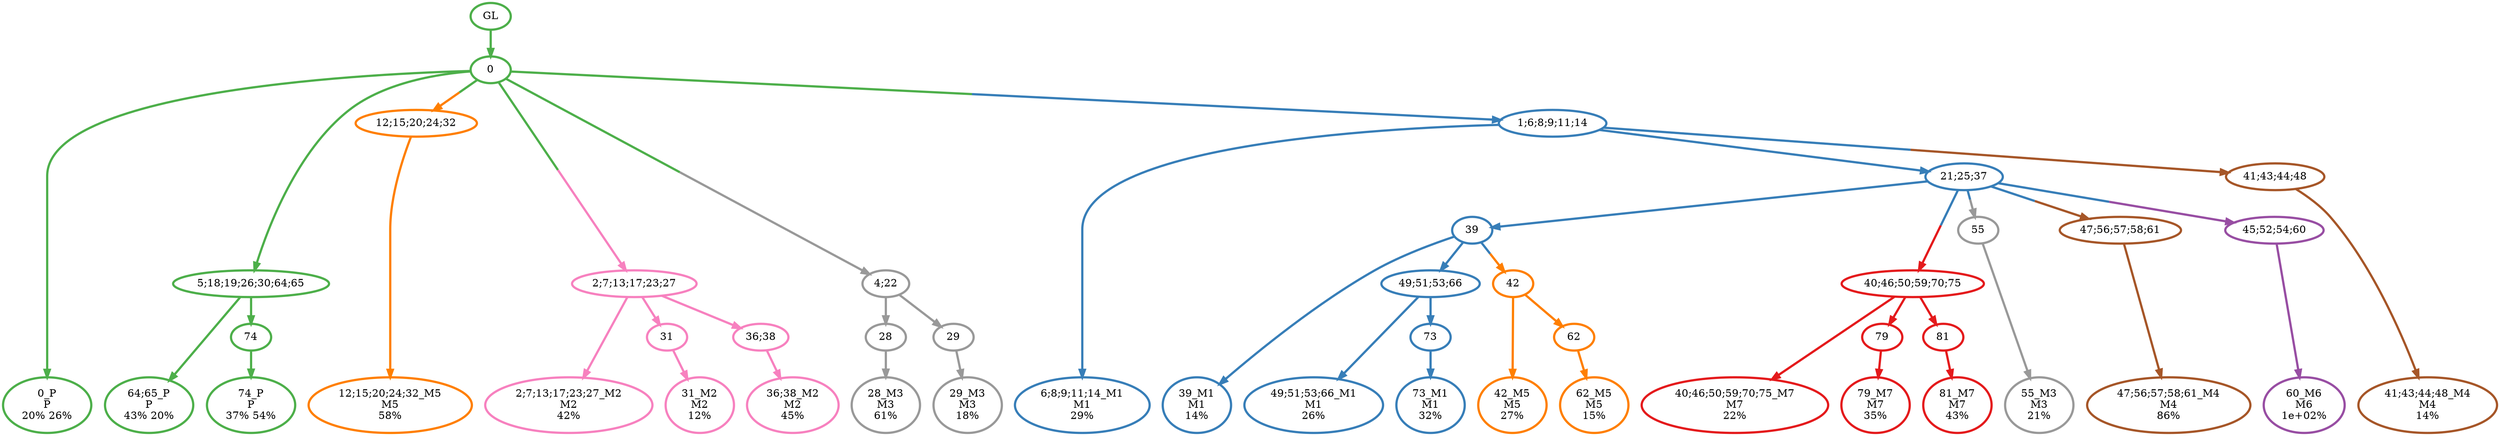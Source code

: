 digraph T {
	{
		rank=same
		44 [penwidth=3,colorscheme=set19,color=3,label="0_P\nP\n20% 26%"]
		42 [penwidth=3,colorscheme=set19,color=3,label="64;65_P\nP\n43% 20%"]
		40 [penwidth=3,colorscheme=set19,color=3,label="74_P\nP\n37% 54%"]
		39 [penwidth=3,colorscheme=set19,color=2,label="6;8;9;11;14_M1\nM1\n29%"]
		36 [penwidth=3,colorscheme=set19,color=2,label="39_M1\nM1\n14%"]
		34 [penwidth=3,colorscheme=set19,color=2,label="49;51;53;66_M1\nM1\n26%"]
		32 [penwidth=3,colorscheme=set19,color=2,label="73_M1\nM1\n32%"]
		31 [penwidth=3,colorscheme=set19,color=8,label="2;7;13;17;23;27_M2\nM2\n42%"]
		29 [penwidth=3,colorscheme=set19,color=8,label="31_M2\nM2\n12%"]
		27 [penwidth=3,colorscheme=set19,color=8,label="36;38_M2\nM2\n45%"]
		26 [penwidth=3,colorscheme=set19,color=9,label="55_M3\nM3\n21%"]
		24 [penwidth=3,colorscheme=set19,color=9,label="28_M3\nM3\n61%"]
		22 [penwidth=3,colorscheme=set19,color=9,label="29_M3\nM3\n18%"]
		21 [penwidth=3,colorscheme=set19,color=7,label="47;56;57;58;61_M4\nM4\n86%"]
		20 [penwidth=3,colorscheme=set19,color=7,label="41;43;44;48_M4\nM4\n14%"]
		19 [penwidth=3,colorscheme=set19,color=5,label="42_M5\nM5\n27%"]
		17 [penwidth=3,colorscheme=set19,color=5,label="62_M5\nM5\n15%"]
		16 [penwidth=3,colorscheme=set19,color=5,label="12;15;20;24;32_M5\nM5\n58%"]
		15 [penwidth=3,colorscheme=set19,color=4,label="60_M6\nM6\n1e+02%"]
		14 [penwidth=3,colorscheme=set19,color=1,label="40;46;50;59;70;75_M7\nM7\n22%"]
		12 [penwidth=3,colorscheme=set19,color=1,label="79_M7\nM7\n35%"]
		10 [penwidth=3,colorscheme=set19,color=1,label="81_M7\nM7\n43%"]
	}
	46 [penwidth=3,colorscheme=set19,color=3,label="GL"]
	45 [penwidth=3,colorscheme=set19,color=3,label="0"]
	43 [penwidth=3,colorscheme=set19,color=3,label="5;18;19;26;30;64;65"]
	41 [penwidth=3,colorscheme=set19,color=3,label="74"]
	38 [penwidth=3,colorscheme=set19,color=2,label="21;25;37"]
	37 [penwidth=3,colorscheme=set19,color=2,label="39"]
	35 [penwidth=3,colorscheme=set19,color=2,label="49;51;53;66"]
	33 [penwidth=3,colorscheme=set19,color=2,label="73"]
	30 [penwidth=3,colorscheme=set19,color=8,label="31"]
	28 [penwidth=3,colorscheme=set19,color=8,label="36;38"]
	25 [penwidth=3,colorscheme=set19,color=9,label="28"]
	23 [penwidth=3,colorscheme=set19,color=9,label="29"]
	18 [penwidth=3,colorscheme=set19,color=5,label="62"]
	13 [penwidth=3,colorscheme=set19,color=1,label="79"]
	11 [penwidth=3,colorscheme=set19,color=1,label="81"]
	9 [penwidth=3,colorscheme=set19,color=1,label="40;46;50;59;70;75"]
	8 [penwidth=3,colorscheme=set19,color=9,label="55"]
	7 [penwidth=3,colorscheme=set19,color=5,label="42"]
	6 [penwidth=3,colorscheme=set19,color=7,label="47;56;57;58;61"]
	5 [penwidth=3,colorscheme=set19,color=7,label="41;43;44;48"]
	4 [penwidth=3,colorscheme=set19,color=4,label="45;52;54;60"]
	3 [penwidth=3,colorscheme=set19,color=5,label="12;15;20;24;32"]
	2 [penwidth=3,colorscheme=set19,color=8,label="2;7;13;17;23;27"]
	1 [penwidth=3,colorscheme=set19,color=9,label="4;22"]
	0 [penwidth=3,colorscheme=set19,color=2,label="1;6;8;9;11;14"]
	46 -> 45 [penwidth=3,colorscheme=set19,color=3]
	45 -> 44 [penwidth=3,colorscheme=set19,color=3]
	45 -> 43 [penwidth=3,colorscheme=set19,color=3]
	45 -> 3 [penwidth=3,colorscheme=set19,color="3;0.5:5"]
	45 -> 1 [penwidth=3,colorscheme=set19,color="3;0.5:9"]
	45 -> 2 [penwidth=3,colorscheme=set19,color="3;0.5:8"]
	45 -> 0 [penwidth=3,colorscheme=set19,color="3;0.5:2"]
	43 -> 42 [penwidth=3,colorscheme=set19,color=3]
	43 -> 41 [penwidth=3,colorscheme=set19,color=3]
	41 -> 40 [penwidth=3,colorscheme=set19,color=3]
	38 -> 37 [penwidth=3,colorscheme=set19,color=2]
	38 -> 9 [penwidth=3,colorscheme=set19,color="2;0.5:1"]
	38 -> 4 [penwidth=3,colorscheme=set19,color="2;0.5:4"]
	38 -> 6 [penwidth=3,colorscheme=set19,color="2;0.5:7"]
	38 -> 8 [penwidth=3,colorscheme=set19,color="2;0.5:9"]
	37 -> 36 [penwidth=3,colorscheme=set19,color=2]
	37 -> 35 [penwidth=3,colorscheme=set19,color=2]
	37 -> 7 [penwidth=3,colorscheme=set19,color="2;0.5:5"]
	35 -> 34 [penwidth=3,colorscheme=set19,color=2]
	35 -> 33 [penwidth=3,colorscheme=set19,color=2]
	33 -> 32 [penwidth=3,colorscheme=set19,color=2]
	30 -> 29 [penwidth=3,colorscheme=set19,color=8]
	28 -> 27 [penwidth=3,colorscheme=set19,color=8]
	25 -> 24 [penwidth=3,colorscheme=set19,color=9]
	23 -> 22 [penwidth=3,colorscheme=set19,color=9]
	18 -> 17 [penwidth=3,colorscheme=set19,color=5]
	13 -> 12 [penwidth=3,colorscheme=set19,color=1]
	11 -> 10 [penwidth=3,colorscheme=set19,color=1]
	9 -> 14 [penwidth=3,colorscheme=set19,color=1]
	9 -> 13 [penwidth=3,colorscheme=set19,color=1]
	9 -> 11 [penwidth=3,colorscheme=set19,color=1]
	8 -> 26 [penwidth=3,colorscheme=set19,color=9]
	7 -> 19 [penwidth=3,colorscheme=set19,color=5]
	7 -> 18 [penwidth=3,colorscheme=set19,color=5]
	6 -> 21 [penwidth=3,colorscheme=set19,color=7]
	5 -> 20 [penwidth=3,colorscheme=set19,color=7]
	4 -> 15 [penwidth=3,colorscheme=set19,color=4]
	3 -> 16 [penwidth=3,colorscheme=set19,color=5]
	2 -> 31 [penwidth=3,colorscheme=set19,color=8]
	2 -> 30 [penwidth=3,colorscheme=set19,color=8]
	2 -> 28 [penwidth=3,colorscheme=set19,color=8]
	1 -> 25 [penwidth=3,colorscheme=set19,color=9]
	1 -> 23 [penwidth=3,colorscheme=set19,color=9]
	0 -> 39 [penwidth=3,colorscheme=set19,color=2]
	0 -> 38 [penwidth=3,colorscheme=set19,color=2]
	0 -> 5 [penwidth=3,colorscheme=set19,color="2;0.5:7"]
}
